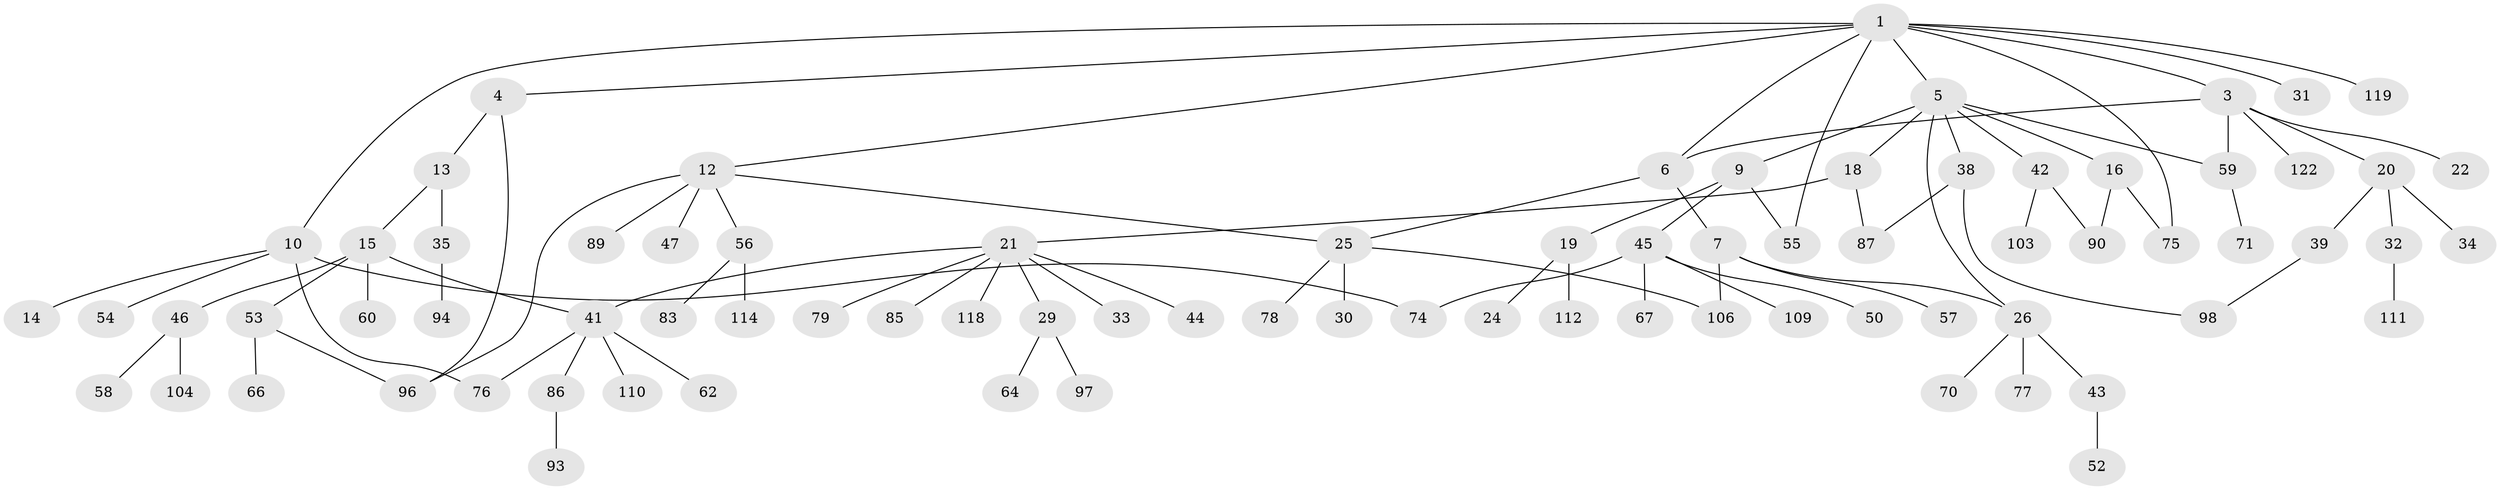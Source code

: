 // Generated by graph-tools (version 1.1) at 2025/51/02/27/25 19:51:39]
// undirected, 81 vertices, 95 edges
graph export_dot {
graph [start="1"]
  node [color=gray90,style=filled];
  1 [super="+2"];
  3 [super="+36"];
  4 [super="+8"];
  5 [super="+11"];
  6 [super="+81"];
  7 [super="+17"];
  9 [super="+37"];
  10 [super="+28"];
  12 [super="+101"];
  13 [super="+72"];
  14;
  15 [super="+23"];
  16 [super="+117"];
  18 [super="+69"];
  19 [super="+68"];
  20 [super="+99"];
  21 [super="+27"];
  22 [super="+121"];
  24;
  25 [super="+88"];
  26 [super="+40"];
  29 [super="+108"];
  30;
  31;
  32 [super="+49"];
  33 [super="+107"];
  34;
  35;
  38;
  39;
  41 [super="+91"];
  42;
  43 [super="+116"];
  44;
  45 [super="+80"];
  46 [super="+51"];
  47 [super="+48"];
  50;
  52;
  53 [super="+84"];
  54;
  55;
  56 [super="+65"];
  57;
  58 [super="+63"];
  59 [super="+61"];
  60;
  62;
  64 [super="+73"];
  66;
  67;
  70;
  71 [super="+105"];
  74 [super="+82"];
  75 [super="+92"];
  76 [super="+95"];
  77;
  78 [super="+102"];
  79;
  83;
  85;
  86;
  87;
  89;
  90;
  93 [super="+100"];
  94;
  96 [super="+120"];
  97;
  98 [super="+115"];
  103;
  104;
  106 [super="+113"];
  109;
  110;
  111;
  112;
  114;
  118;
  119;
  122;
  1 -- 4;
  1 -- 5;
  1 -- 6;
  1 -- 75;
  1 -- 119;
  1 -- 3;
  1 -- 55;
  1 -- 10;
  1 -- 12;
  1 -- 31;
  3 -- 20;
  3 -- 22;
  3 -- 59;
  3 -- 122;
  3 -- 6;
  4 -- 13;
  4 -- 96;
  5 -- 9;
  5 -- 18;
  5 -- 38;
  5 -- 16;
  5 -- 42;
  5 -- 26;
  5 -- 59;
  6 -- 7;
  6 -- 25;
  7 -- 57;
  7 -- 106;
  7 -- 26;
  9 -- 19;
  9 -- 45;
  9 -- 55;
  10 -- 14;
  10 -- 76;
  10 -- 54;
  10 -- 74;
  12 -- 25;
  12 -- 47;
  12 -- 56;
  12 -- 89;
  12 -- 96;
  13 -- 15;
  13 -- 35;
  15 -- 46;
  15 -- 53;
  15 -- 41;
  15 -- 60;
  16 -- 75;
  16 -- 90;
  18 -- 21;
  18 -- 87;
  19 -- 24;
  19 -- 112;
  20 -- 32 [weight=2];
  20 -- 34;
  20 -- 39;
  21 -- 41;
  21 -- 79;
  21 -- 85;
  21 -- 118;
  21 -- 33;
  21 -- 29;
  21 -- 44;
  25 -- 30;
  25 -- 78;
  25 -- 106;
  26 -- 43;
  26 -- 77;
  26 -- 70;
  29 -- 64;
  29 -- 97;
  32 -- 111;
  35 -- 94;
  38 -- 87;
  38 -- 98;
  39 -- 98;
  41 -- 62;
  41 -- 86;
  41 -- 110;
  41 -- 76;
  42 -- 90;
  42 -- 103;
  43 -- 52;
  45 -- 50;
  45 -- 67;
  45 -- 74;
  45 -- 109;
  46 -- 58;
  46 -- 104;
  53 -- 66;
  53 -- 96;
  56 -- 114;
  56 -- 83;
  59 -- 71;
  86 -- 93;
}
